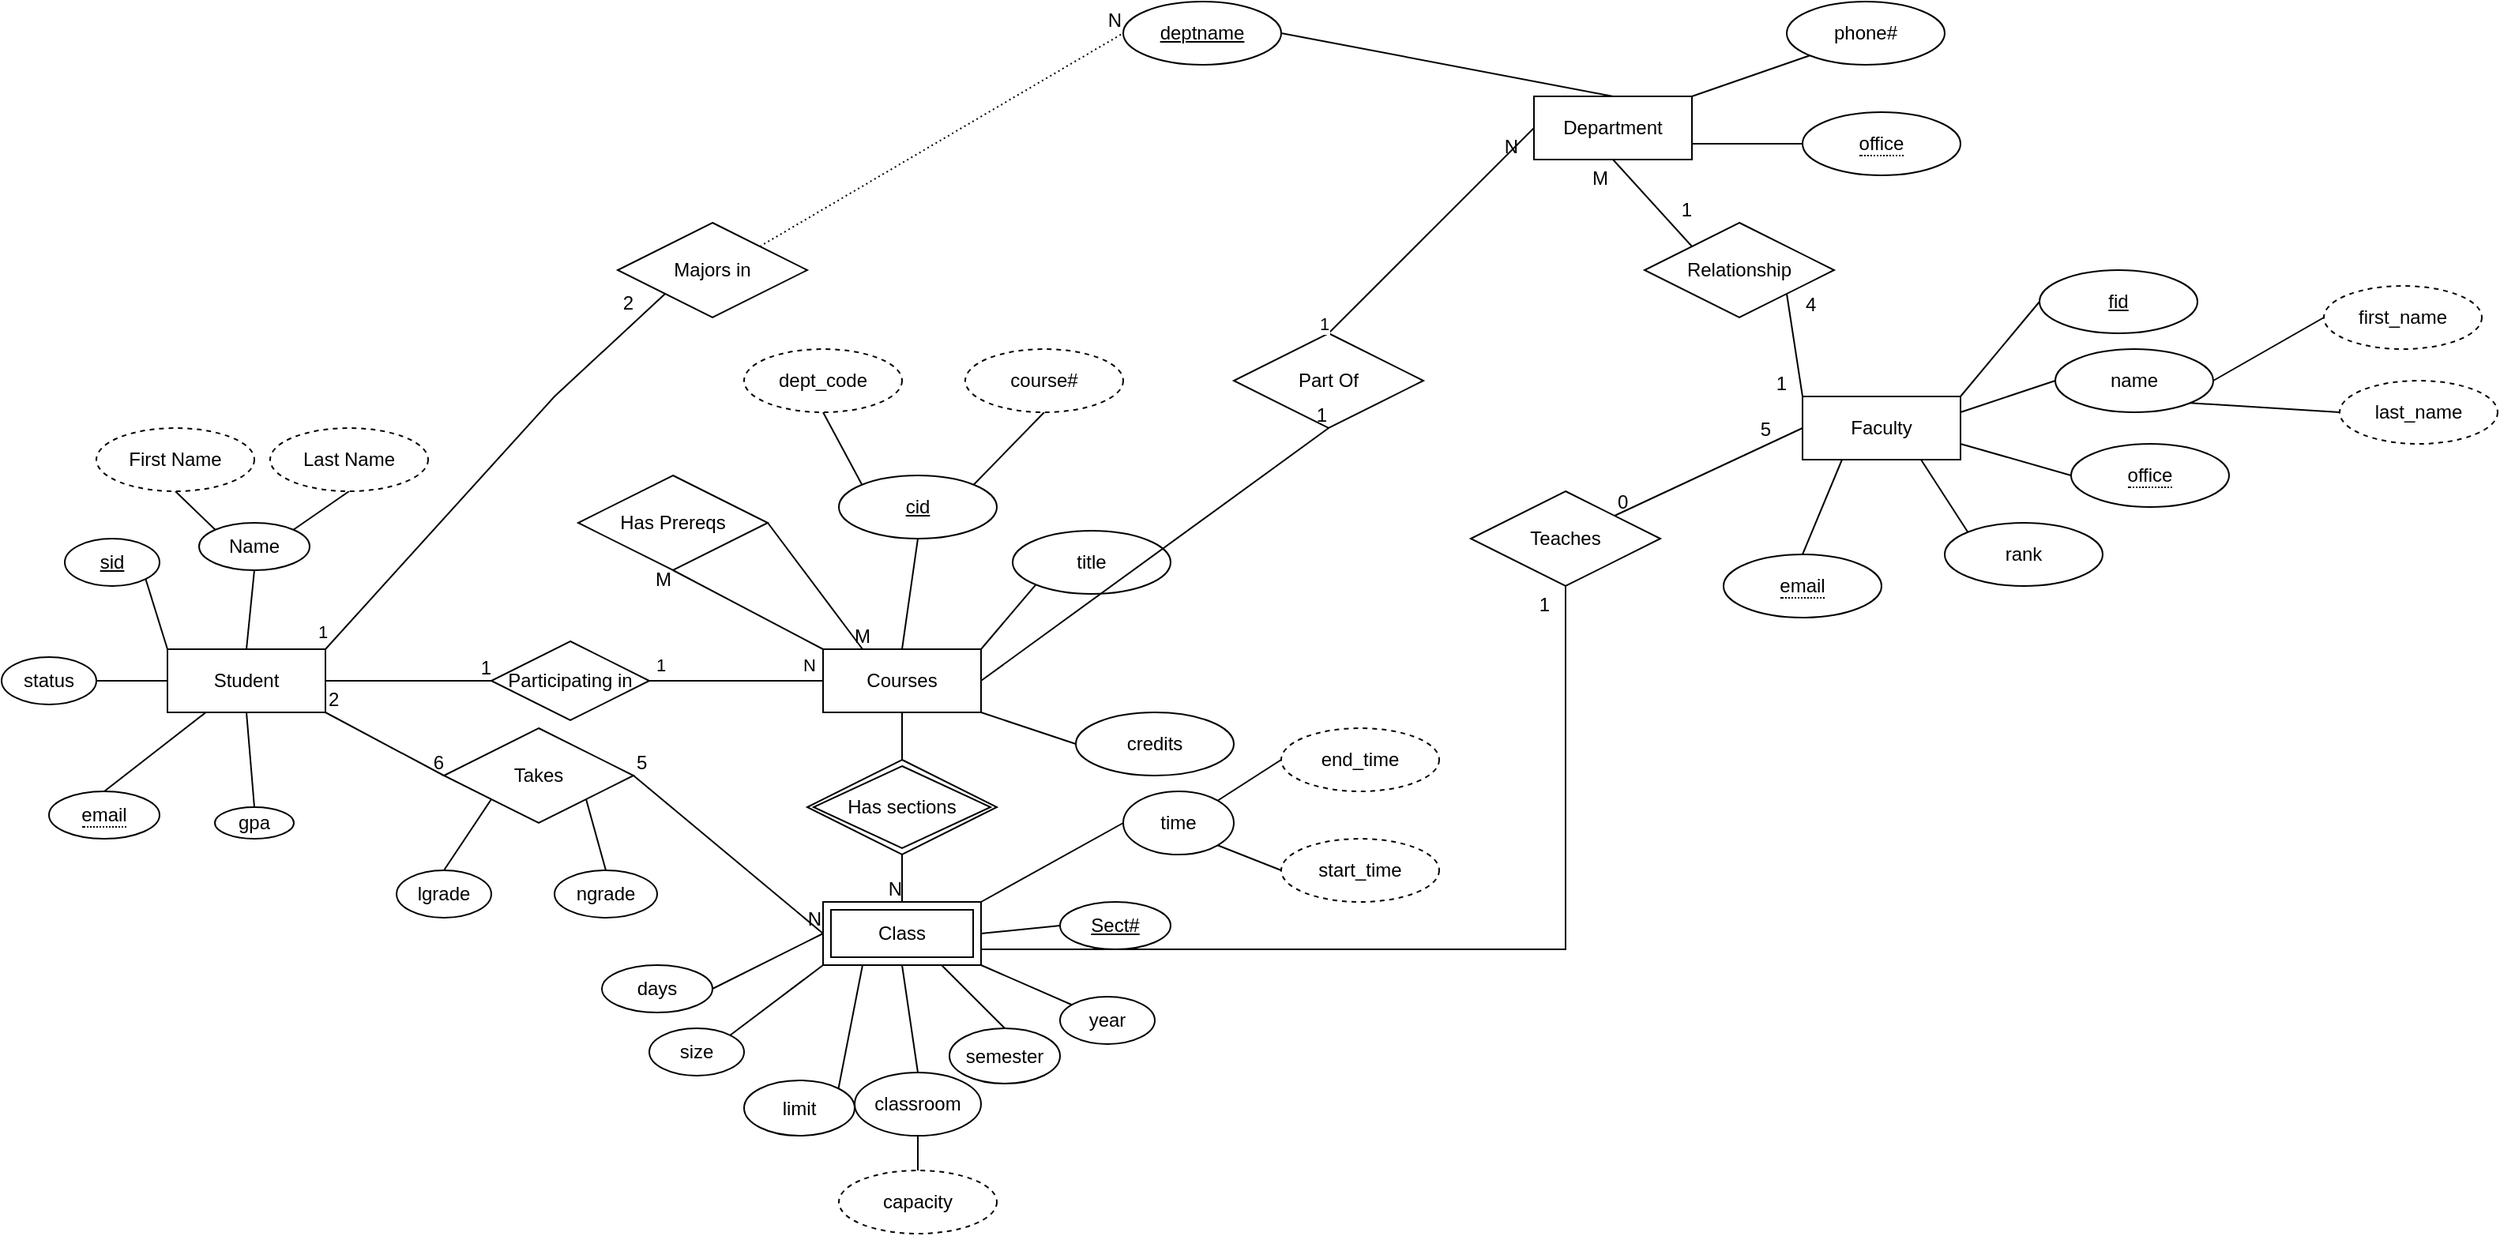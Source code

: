 <mxfile version="15.2.9" type="github">
  <diagram id="R2lEEEUBdFMjLlhIrx00" name="Page-1">
    <mxGraphModel dx="1826" dy="781" grid="1" gridSize="10" guides="1" tooltips="1" connect="1" arrows="1" fold="1" page="1" pageScale="1" pageWidth="850" pageHeight="1100" math="0" shadow="0" extFonts="Permanent Marker^https://fonts.googleapis.com/css?family=Permanent+Marker">
      <root>
        <mxCell id="0" />
        <mxCell id="1" parent="0" />
        <mxCell id="cfMbOBz0PLp4tTxiQXyj-19" value="Student" style="whiteSpace=wrap;html=1;align=center;fontColor=default;" vertex="1" parent="1">
          <mxGeometry x="375" y="480" width="100" height="40" as="geometry" />
        </mxCell>
        <mxCell id="cfMbOBz0PLp4tTxiQXyj-21" style="rounded=0;orthogonalLoop=1;jettySize=auto;html=1;exitX=1;exitY=1;exitDx=0;exitDy=0;entryX=0;entryY=0;entryDx=0;entryDy=0;fontColor=default;endArrow=none;endFill=0;" edge="1" parent="1" source="cfMbOBz0PLp4tTxiQXyj-20" target="cfMbOBz0PLp4tTxiQXyj-19">
          <mxGeometry relative="1" as="geometry" />
        </mxCell>
        <mxCell id="cfMbOBz0PLp4tTxiQXyj-20" value="&lt;u&gt;sid&lt;/u&gt;" style="ellipse;whiteSpace=wrap;html=1;align=center;fontColor=default;" vertex="1" parent="1">
          <mxGeometry x="310" y="410" width="60" height="30" as="geometry" />
        </mxCell>
        <mxCell id="cfMbOBz0PLp4tTxiQXyj-25" style="edgeStyle=none;rounded=0;orthogonalLoop=1;jettySize=auto;html=1;exitX=0.5;exitY=1;exitDx=0;exitDy=0;entryX=0.5;entryY=0;entryDx=0;entryDy=0;fontColor=default;endArrow=none;endFill=0;" edge="1" parent="1" source="cfMbOBz0PLp4tTxiQXyj-22" target="cfMbOBz0PLp4tTxiQXyj-19">
          <mxGeometry relative="1" as="geometry" />
        </mxCell>
        <mxCell id="cfMbOBz0PLp4tTxiQXyj-22" value="Name" style="ellipse;whiteSpace=wrap;html=1;align=center;dashed=0;fontColor=default;" vertex="1" parent="1">
          <mxGeometry x="395" y="400" width="70" height="30" as="geometry" />
        </mxCell>
        <mxCell id="cfMbOBz0PLp4tTxiQXyj-29" style="edgeStyle=none;rounded=0;orthogonalLoop=1;jettySize=auto;html=1;exitX=0.5;exitY=1;exitDx=0;exitDy=0;entryX=0;entryY=0;entryDx=0;entryDy=0;fontColor=default;endArrow=none;endFill=0;" edge="1" parent="1" source="cfMbOBz0PLp4tTxiQXyj-27" target="cfMbOBz0PLp4tTxiQXyj-22">
          <mxGeometry relative="1" as="geometry" />
        </mxCell>
        <mxCell id="cfMbOBz0PLp4tTxiQXyj-27" value="First Name" style="ellipse;whiteSpace=wrap;html=1;align=center;fontColor=default;dashed=1;" vertex="1" parent="1">
          <mxGeometry x="330" y="340" width="100" height="40" as="geometry" />
        </mxCell>
        <mxCell id="cfMbOBz0PLp4tTxiQXyj-30" style="edgeStyle=none;rounded=0;orthogonalLoop=1;jettySize=auto;html=1;exitX=0.5;exitY=1;exitDx=0;exitDy=0;entryX=1;entryY=0;entryDx=0;entryDy=0;fontColor=default;endArrow=none;endFill=0;" edge="1" parent="1" source="cfMbOBz0PLp4tTxiQXyj-28" target="cfMbOBz0PLp4tTxiQXyj-22">
          <mxGeometry relative="1" as="geometry" />
        </mxCell>
        <mxCell id="cfMbOBz0PLp4tTxiQXyj-28" value="Last Name" style="ellipse;whiteSpace=wrap;html=1;align=center;fontColor=default;dashed=1;" vertex="1" parent="1">
          <mxGeometry x="440" y="340" width="100" height="40" as="geometry" />
        </mxCell>
        <mxCell id="cfMbOBz0PLp4tTxiQXyj-32" style="edgeStyle=none;rounded=0;orthogonalLoop=1;jettySize=auto;html=1;exitX=1;exitY=0.5;exitDx=0;exitDy=0;entryX=0;entryY=0.5;entryDx=0;entryDy=0;fontColor=default;endArrow=none;endFill=0;" edge="1" parent="1" source="cfMbOBz0PLp4tTxiQXyj-31" target="cfMbOBz0PLp4tTxiQXyj-19">
          <mxGeometry relative="1" as="geometry">
            <mxPoint x="340" y="500" as="sourcePoint" />
          </mxGeometry>
        </mxCell>
        <mxCell id="cfMbOBz0PLp4tTxiQXyj-31" value="status" style="ellipse;whiteSpace=wrap;html=1;align=center;fontColor=default;" vertex="1" parent="1">
          <mxGeometry x="270" y="485" width="60" height="30" as="geometry" />
        </mxCell>
        <mxCell id="cfMbOBz0PLp4tTxiQXyj-34" style="edgeStyle=none;rounded=0;orthogonalLoop=1;jettySize=auto;html=1;exitX=0.5;exitY=0;exitDx=0;exitDy=0;fontColor=default;endArrow=none;endFill=0;" edge="1" parent="1" source="cfMbOBz0PLp4tTxiQXyj-42" target="cfMbOBz0PLp4tTxiQXyj-19">
          <mxGeometry relative="1" as="geometry">
            <mxPoint x="360" y="560" as="sourcePoint" />
          </mxGeometry>
        </mxCell>
        <mxCell id="cfMbOBz0PLp4tTxiQXyj-47" style="edgeStyle=none;rounded=0;orthogonalLoop=1;jettySize=auto;html=1;exitX=0.5;exitY=0;exitDx=0;exitDy=0;entryX=0.5;entryY=1;entryDx=0;entryDy=0;fontColor=default;endArrow=none;endFill=0;" edge="1" parent="1" source="cfMbOBz0PLp4tTxiQXyj-35" target="cfMbOBz0PLp4tTxiQXyj-46">
          <mxGeometry relative="1" as="geometry" />
        </mxCell>
        <mxCell id="cfMbOBz0PLp4tTxiQXyj-51" style="edgeStyle=none;rounded=0;orthogonalLoop=1;jettySize=auto;html=1;exitX=1;exitY=0;exitDx=0;exitDy=0;entryX=0;entryY=1;entryDx=0;entryDy=0;fontColor=default;endArrow=none;endFill=0;" edge="1" parent="1" source="cfMbOBz0PLp4tTxiQXyj-35" target="cfMbOBz0PLp4tTxiQXyj-49">
          <mxGeometry relative="1" as="geometry" />
        </mxCell>
        <mxCell id="cfMbOBz0PLp4tTxiQXyj-52" style="edgeStyle=none;rounded=0;orthogonalLoop=1;jettySize=auto;html=1;exitX=1;exitY=1;exitDx=0;exitDy=0;entryX=0;entryY=0.5;entryDx=0;entryDy=0;fontColor=default;endArrow=none;endFill=0;" edge="1" parent="1" source="cfMbOBz0PLp4tTxiQXyj-35" target="cfMbOBz0PLp4tTxiQXyj-50">
          <mxGeometry relative="1" as="geometry" />
        </mxCell>
        <mxCell id="cfMbOBz0PLp4tTxiQXyj-35" value="Courses" style="whiteSpace=wrap;html=1;align=center;fontColor=default;" vertex="1" parent="1">
          <mxGeometry x="790" y="480" width="100" height="40" as="geometry" />
        </mxCell>
        <mxCell id="cfMbOBz0PLp4tTxiQXyj-36" value="Takes" style="shape=rhombus;perimeter=rhombusPerimeter;whiteSpace=wrap;html=1;align=center;fontColor=default;" vertex="1" parent="1">
          <mxGeometry x="550" y="530" width="120" height="60" as="geometry" />
        </mxCell>
        <mxCell id="cfMbOBz0PLp4tTxiQXyj-39" value="" style="endArrow=none;html=1;rounded=0;fontColor=default;exitX=1;exitY=1;exitDx=0;exitDy=0;entryX=0;entryY=0.5;entryDx=0;entryDy=0;" edge="1" parent="1" source="cfMbOBz0PLp4tTxiQXyj-19" target="cfMbOBz0PLp4tTxiQXyj-36">
          <mxGeometry relative="1" as="geometry">
            <mxPoint x="490" y="499.5" as="sourcePoint" />
            <mxPoint x="540" y="500" as="targetPoint" />
          </mxGeometry>
        </mxCell>
        <mxCell id="cfMbOBz0PLp4tTxiQXyj-40" value="2" style="resizable=0;html=1;align=left;verticalAlign=bottom;" connectable="0" vertex="1" parent="cfMbOBz0PLp4tTxiQXyj-39">
          <mxGeometry x="-1" relative="1" as="geometry" />
        </mxCell>
        <mxCell id="cfMbOBz0PLp4tTxiQXyj-41" value="6" style="resizable=0;html=1;align=right;verticalAlign=bottom;" connectable="0" vertex="1" parent="cfMbOBz0PLp4tTxiQXyj-39">
          <mxGeometry x="1" relative="1" as="geometry" />
        </mxCell>
        <mxCell id="cfMbOBz0PLp4tTxiQXyj-42" value="&lt;span style=&quot;border-bottom: 1px dotted&quot;&gt;email&lt;br&gt;&lt;/span&gt;" style="ellipse;whiteSpace=wrap;html=1;align=center;fontColor=default;" vertex="1" parent="1">
          <mxGeometry x="300" y="570" width="70" height="30" as="geometry" />
        </mxCell>
        <mxCell id="cfMbOBz0PLp4tTxiQXyj-43" value="" style="endArrow=none;html=1;rounded=0;fontColor=default;exitX=1;exitY=0.5;exitDx=0;exitDy=0;entryX=0;entryY=0.5;entryDx=0;entryDy=0;" edge="1" parent="1" source="cfMbOBz0PLp4tTxiQXyj-36" target="cfMbOBz0PLp4tTxiQXyj-68">
          <mxGeometry relative="1" as="geometry">
            <mxPoint x="690" y="470" as="sourcePoint" />
            <mxPoint x="850" y="470" as="targetPoint" />
          </mxGeometry>
        </mxCell>
        <mxCell id="cfMbOBz0PLp4tTxiQXyj-44" value="5" style="resizable=0;html=1;align=left;verticalAlign=bottom;" connectable="0" vertex="1" parent="cfMbOBz0PLp4tTxiQXyj-43">
          <mxGeometry x="-1" relative="1" as="geometry" />
        </mxCell>
        <mxCell id="cfMbOBz0PLp4tTxiQXyj-45" value="N" style="resizable=0;html=1;align=right;verticalAlign=bottom;" connectable="0" vertex="1" parent="cfMbOBz0PLp4tTxiQXyj-43">
          <mxGeometry x="1" relative="1" as="geometry" />
        </mxCell>
        <mxCell id="cfMbOBz0PLp4tTxiQXyj-46" value="cid" style="ellipse;whiteSpace=wrap;html=1;align=center;fontStyle=4;fontColor=default;" vertex="1" parent="1">
          <mxGeometry x="800" y="370" width="100" height="40" as="geometry" />
        </mxCell>
        <mxCell id="cfMbOBz0PLp4tTxiQXyj-49" value="title" style="ellipse;whiteSpace=wrap;html=1;align=center;fontColor=default;" vertex="1" parent="1">
          <mxGeometry x="910" y="405" width="100" height="40" as="geometry" />
        </mxCell>
        <mxCell id="cfMbOBz0PLp4tTxiQXyj-50" value="credits" style="ellipse;whiteSpace=wrap;html=1;align=center;fontColor=default;" vertex="1" parent="1">
          <mxGeometry x="950" y="520" width="100" height="40" as="geometry" />
        </mxCell>
        <mxCell id="cfMbOBz0PLp4tTxiQXyj-55" style="edgeStyle=none;rounded=0;orthogonalLoop=1;jettySize=auto;html=1;exitX=0.5;exitY=1;exitDx=0;exitDy=0;entryX=0;entryY=0;entryDx=0;entryDy=0;fontColor=default;endArrow=none;endFill=0;" edge="1" parent="1" source="cfMbOBz0PLp4tTxiQXyj-53" target="cfMbOBz0PLp4tTxiQXyj-46">
          <mxGeometry relative="1" as="geometry" />
        </mxCell>
        <mxCell id="cfMbOBz0PLp4tTxiQXyj-53" value="dept_code" style="ellipse;whiteSpace=wrap;html=1;align=center;dashed=1;fontColor=default;" vertex="1" parent="1">
          <mxGeometry x="740" y="290" width="100" height="40" as="geometry" />
        </mxCell>
        <mxCell id="cfMbOBz0PLp4tTxiQXyj-57" style="edgeStyle=none;rounded=0;orthogonalLoop=1;jettySize=auto;html=1;exitX=0.5;exitY=1;exitDx=0;exitDy=0;entryX=1;entryY=0;entryDx=0;entryDy=0;fontColor=default;endArrow=none;endFill=0;" edge="1" parent="1" source="cfMbOBz0PLp4tTxiQXyj-56" target="cfMbOBz0PLp4tTxiQXyj-46">
          <mxGeometry relative="1" as="geometry" />
        </mxCell>
        <mxCell id="cfMbOBz0PLp4tTxiQXyj-56" value="course#" style="ellipse;whiteSpace=wrap;html=1;align=center;dashed=1;fontColor=default;" vertex="1" parent="1">
          <mxGeometry x="880" y="290" width="100" height="40" as="geometry" />
        </mxCell>
        <mxCell id="cfMbOBz0PLp4tTxiQXyj-60" value="Has Prereqs" style="shape=rhombus;perimeter=rhombusPerimeter;whiteSpace=wrap;html=1;align=center;fontColor=default;" vertex="1" parent="1">
          <mxGeometry x="635" y="370" width="120" height="60" as="geometry" />
        </mxCell>
        <mxCell id="cfMbOBz0PLp4tTxiQXyj-64" value="" style="endArrow=none;html=1;rounded=0;fontColor=default;entryX=0.5;entryY=1;entryDx=0;entryDy=0;exitX=0;exitY=0;exitDx=0;exitDy=0;" edge="1" parent="1" source="cfMbOBz0PLp4tTxiQXyj-35" target="cfMbOBz0PLp4tTxiQXyj-60">
          <mxGeometry relative="1" as="geometry">
            <mxPoint x="550" y="490" as="sourcePoint" />
            <mxPoint x="710" y="490" as="targetPoint" />
          </mxGeometry>
        </mxCell>
        <mxCell id="cfMbOBz0PLp4tTxiQXyj-65" value="M" style="resizable=0;html=1;align=right;verticalAlign=bottom;" connectable="0" vertex="1" parent="cfMbOBz0PLp4tTxiQXyj-64">
          <mxGeometry x="1" relative="1" as="geometry">
            <mxPoint y="15" as="offset" />
          </mxGeometry>
        </mxCell>
        <mxCell id="cfMbOBz0PLp4tTxiQXyj-66" value="" style="endArrow=none;html=1;rounded=0;fontColor=default;exitX=1;exitY=0.5;exitDx=0;exitDy=0;entryX=0.25;entryY=0;entryDx=0;entryDy=0;" edge="1" parent="1" source="cfMbOBz0PLp4tTxiQXyj-60" target="cfMbOBz0PLp4tTxiQXyj-35">
          <mxGeometry relative="1" as="geometry">
            <mxPoint x="550" y="490" as="sourcePoint" />
            <mxPoint x="710" y="490" as="targetPoint" />
          </mxGeometry>
        </mxCell>
        <mxCell id="cfMbOBz0PLp4tTxiQXyj-67" value="M" style="resizable=0;html=1;align=right;verticalAlign=bottom;" connectable="0" vertex="1" parent="cfMbOBz0PLp4tTxiQXyj-66">
          <mxGeometry x="1" relative="1" as="geometry">
            <mxPoint x="5" as="offset" />
          </mxGeometry>
        </mxCell>
        <mxCell id="cfMbOBz0PLp4tTxiQXyj-77" style="edgeStyle=none;rounded=0;orthogonalLoop=1;jettySize=auto;html=1;exitX=1;exitY=0.5;exitDx=0;exitDy=0;entryX=0;entryY=0.5;entryDx=0;entryDy=0;fontColor=default;endArrow=none;endFill=0;" edge="1" parent="1" source="cfMbOBz0PLp4tTxiQXyj-68" target="cfMbOBz0PLp4tTxiQXyj-76">
          <mxGeometry relative="1" as="geometry" />
        </mxCell>
        <mxCell id="cfMbOBz0PLp4tTxiQXyj-79" style="edgeStyle=none;rounded=0;orthogonalLoop=1;jettySize=auto;html=1;exitX=1;exitY=1;exitDx=0;exitDy=0;fontColor=default;endArrow=none;endFill=0;" edge="1" parent="1" source="cfMbOBz0PLp4tTxiQXyj-68" target="cfMbOBz0PLp4tTxiQXyj-78">
          <mxGeometry relative="1" as="geometry" />
        </mxCell>
        <mxCell id="cfMbOBz0PLp4tTxiQXyj-68" value="Class&lt;br&gt;" style="shape=ext;margin=3;double=1;whiteSpace=wrap;html=1;align=center;fontColor=default;" vertex="1" parent="1">
          <mxGeometry x="790" y="640" width="100" height="40" as="geometry" />
        </mxCell>
        <mxCell id="cfMbOBz0PLp4tTxiQXyj-72" value="" style="edgeStyle=none;rounded=0;orthogonalLoop=1;jettySize=auto;html=1;fontColor=default;endArrow=none;endFill=0;" edge="1" parent="1" source="cfMbOBz0PLp4tTxiQXyj-71" target="cfMbOBz0PLp4tTxiQXyj-35">
          <mxGeometry relative="1" as="geometry" />
        </mxCell>
        <mxCell id="cfMbOBz0PLp4tTxiQXyj-71" value="Has sections" style="shape=rhombus;double=1;perimeter=rhombusPerimeter;whiteSpace=wrap;html=1;align=center;fontColor=default;" vertex="1" parent="1">
          <mxGeometry x="780" y="550" width="120" height="60" as="geometry" />
        </mxCell>
        <mxCell id="cfMbOBz0PLp4tTxiQXyj-74" value="" style="endArrow=none;html=1;rounded=0;fontColor=default;exitX=0.5;exitY=1;exitDx=0;exitDy=0;entryX=0.5;entryY=0;entryDx=0;entryDy=0;" edge="1" parent="1" source="cfMbOBz0PLp4tTxiQXyj-71" target="cfMbOBz0PLp4tTxiQXyj-68">
          <mxGeometry relative="1" as="geometry">
            <mxPoint x="840" y="620" as="sourcePoint" />
            <mxPoint x="1000" y="620" as="targetPoint" />
          </mxGeometry>
        </mxCell>
        <mxCell id="cfMbOBz0PLp4tTxiQXyj-75" value="N" style="resizable=0;html=1;align=right;verticalAlign=bottom;" connectable="0" vertex="1" parent="cfMbOBz0PLp4tTxiQXyj-74">
          <mxGeometry x="1" relative="1" as="geometry" />
        </mxCell>
        <mxCell id="cfMbOBz0PLp4tTxiQXyj-76" value="Sect#" style="ellipse;whiteSpace=wrap;html=1;align=center;fontStyle=4;fontColor=default;" vertex="1" parent="1">
          <mxGeometry x="940" y="640" width="70" height="30" as="geometry" />
        </mxCell>
        <mxCell id="cfMbOBz0PLp4tTxiQXyj-78" value="year" style="ellipse;whiteSpace=wrap;html=1;align=center;fontColor=default;" vertex="1" parent="1">
          <mxGeometry x="940" y="700" width="60" height="30" as="geometry" />
        </mxCell>
        <mxCell id="cfMbOBz0PLp4tTxiQXyj-81" style="edgeStyle=none;rounded=0;orthogonalLoop=1;jettySize=auto;html=1;exitX=0.5;exitY=0;exitDx=0;exitDy=0;entryX=0.75;entryY=1;entryDx=0;entryDy=0;fontColor=default;endArrow=none;endFill=0;" edge="1" parent="1" source="cfMbOBz0PLp4tTxiQXyj-80" target="cfMbOBz0PLp4tTxiQXyj-68">
          <mxGeometry relative="1" as="geometry" />
        </mxCell>
        <mxCell id="cfMbOBz0PLp4tTxiQXyj-80" value="semester" style="ellipse;whiteSpace=wrap;html=1;align=center;fontColor=default;" vertex="1" parent="1">
          <mxGeometry x="870" y="720" width="70" height="35" as="geometry" />
        </mxCell>
        <mxCell id="cfMbOBz0PLp4tTxiQXyj-83" style="edgeStyle=none;rounded=0;orthogonalLoop=1;jettySize=auto;html=1;exitX=1;exitY=0;exitDx=0;exitDy=0;entryX=0.25;entryY=1;entryDx=0;entryDy=0;fontColor=default;endArrow=none;endFill=0;" edge="1" parent="1" source="cfMbOBz0PLp4tTxiQXyj-82" target="cfMbOBz0PLp4tTxiQXyj-68">
          <mxGeometry relative="1" as="geometry" />
        </mxCell>
        <mxCell id="cfMbOBz0PLp4tTxiQXyj-82" value="limit" style="ellipse;whiteSpace=wrap;html=1;align=center;fontColor=default;" vertex="1" parent="1">
          <mxGeometry x="740" y="753" width="70" height="35" as="geometry" />
        </mxCell>
        <mxCell id="cfMbOBz0PLp4tTxiQXyj-85" style="edgeStyle=none;rounded=0;orthogonalLoop=1;jettySize=auto;html=1;exitX=0.5;exitY=0;exitDx=0;exitDy=0;entryX=0.5;entryY=1;entryDx=0;entryDy=0;fontColor=default;endArrow=none;endFill=0;" edge="1" parent="1" source="cfMbOBz0PLp4tTxiQXyj-84" target="cfMbOBz0PLp4tTxiQXyj-68">
          <mxGeometry relative="1" as="geometry" />
        </mxCell>
        <mxCell id="cfMbOBz0PLp4tTxiQXyj-84" value="classroom" style="ellipse;whiteSpace=wrap;html=1;align=center;fontColor=default;" vertex="1" parent="1">
          <mxGeometry x="810" y="748" width="80" height="40" as="geometry" />
        </mxCell>
        <mxCell id="cfMbOBz0PLp4tTxiQXyj-87" style="edgeStyle=none;rounded=0;orthogonalLoop=1;jettySize=auto;html=1;exitX=1;exitY=0;exitDx=0;exitDy=0;entryX=0;entryY=1;entryDx=0;entryDy=0;fontColor=default;endArrow=none;endFill=0;" edge="1" parent="1" source="cfMbOBz0PLp4tTxiQXyj-86" target="cfMbOBz0PLp4tTxiQXyj-68">
          <mxGeometry relative="1" as="geometry" />
        </mxCell>
        <mxCell id="cfMbOBz0PLp4tTxiQXyj-86" value="size" style="ellipse;whiteSpace=wrap;html=1;align=center;fontColor=default;" vertex="1" parent="1">
          <mxGeometry x="680" y="720" width="60" height="30" as="geometry" />
        </mxCell>
        <mxCell id="cfMbOBz0PLp4tTxiQXyj-90" style="edgeStyle=none;rounded=0;orthogonalLoop=1;jettySize=auto;html=1;exitX=0.5;exitY=0;exitDx=0;exitDy=0;entryX=0.5;entryY=1;entryDx=0;entryDy=0;fontColor=default;endArrow=none;endFill=0;" edge="1" parent="1" source="cfMbOBz0PLp4tTxiQXyj-89" target="cfMbOBz0PLp4tTxiQXyj-84">
          <mxGeometry relative="1" as="geometry" />
        </mxCell>
        <mxCell id="cfMbOBz0PLp4tTxiQXyj-89" value="capacity" style="ellipse;whiteSpace=wrap;html=1;align=center;dashed=1;fontColor=default;" vertex="1" parent="1">
          <mxGeometry x="800" y="810" width="100" height="40" as="geometry" />
        </mxCell>
        <mxCell id="cfMbOBz0PLp4tTxiQXyj-94" style="edgeStyle=none;rounded=0;orthogonalLoop=1;jettySize=auto;html=1;exitX=0;exitY=0.5;exitDx=0;exitDy=0;entryX=1;entryY=0;entryDx=0;entryDy=0;fontColor=default;endArrow=none;endFill=0;" edge="1" parent="1" source="cfMbOBz0PLp4tTxiQXyj-93" target="cfMbOBz0PLp4tTxiQXyj-68">
          <mxGeometry relative="1" as="geometry" />
        </mxCell>
        <mxCell id="cfMbOBz0PLp4tTxiQXyj-93" value="time" style="ellipse;whiteSpace=wrap;html=1;align=center;fontColor=default;" vertex="1" parent="1">
          <mxGeometry x="980" y="570" width="70" height="40" as="geometry" />
        </mxCell>
        <mxCell id="cfMbOBz0PLp4tTxiQXyj-96" style="edgeStyle=none;rounded=0;orthogonalLoop=1;jettySize=auto;html=1;exitX=0;exitY=0.5;exitDx=0;exitDy=0;entryX=1;entryY=1;entryDx=0;entryDy=0;fontColor=default;endArrow=none;endFill=0;" edge="1" parent="1" source="cfMbOBz0PLp4tTxiQXyj-95" target="cfMbOBz0PLp4tTxiQXyj-93">
          <mxGeometry relative="1" as="geometry" />
        </mxCell>
        <mxCell id="cfMbOBz0PLp4tTxiQXyj-95" value="start_time" style="ellipse;whiteSpace=wrap;html=1;align=center;dashed=1;fontColor=default;" vertex="1" parent="1">
          <mxGeometry x="1080" y="600" width="100" height="40" as="geometry" />
        </mxCell>
        <mxCell id="cfMbOBz0PLp4tTxiQXyj-98" style="edgeStyle=none;rounded=0;orthogonalLoop=1;jettySize=auto;html=1;exitX=0;exitY=0.5;exitDx=0;exitDy=0;entryX=1;entryY=0;entryDx=0;entryDy=0;fontColor=default;endArrow=none;endFill=0;" edge="1" parent="1" source="cfMbOBz0PLp4tTxiQXyj-97" target="cfMbOBz0PLp4tTxiQXyj-93">
          <mxGeometry relative="1" as="geometry" />
        </mxCell>
        <mxCell id="cfMbOBz0PLp4tTxiQXyj-97" value="end_time" style="ellipse;whiteSpace=wrap;html=1;align=center;dashed=1;fontColor=default;" vertex="1" parent="1">
          <mxGeometry x="1080" y="530" width="100" height="40" as="geometry" />
        </mxCell>
        <mxCell id="cfMbOBz0PLp4tTxiQXyj-100" style="edgeStyle=none;rounded=0;orthogonalLoop=1;jettySize=auto;html=1;exitX=1;exitY=0.5;exitDx=0;exitDy=0;entryX=0;entryY=0.5;entryDx=0;entryDy=0;fontColor=default;endArrow=none;endFill=0;" edge="1" parent="1" source="cfMbOBz0PLp4tTxiQXyj-99" target="cfMbOBz0PLp4tTxiQXyj-68">
          <mxGeometry relative="1" as="geometry" />
        </mxCell>
        <mxCell id="cfMbOBz0PLp4tTxiQXyj-99" value="days" style="ellipse;whiteSpace=wrap;html=1;align=center;fontColor=default;" vertex="1" parent="1">
          <mxGeometry x="650" y="680" width="70" height="30" as="geometry" />
        </mxCell>
        <mxCell id="cfMbOBz0PLp4tTxiQXyj-102" style="edgeStyle=none;rounded=0;orthogonalLoop=1;jettySize=auto;html=1;exitX=0.5;exitY=0;exitDx=0;exitDy=0;entryX=0;entryY=1;entryDx=0;entryDy=0;fontColor=default;endArrow=none;endFill=0;" edge="1" parent="1" source="cfMbOBz0PLp4tTxiQXyj-101" target="cfMbOBz0PLp4tTxiQXyj-36">
          <mxGeometry relative="1" as="geometry" />
        </mxCell>
        <mxCell id="cfMbOBz0PLp4tTxiQXyj-101" value="lgrade" style="ellipse;whiteSpace=wrap;html=1;align=center;fontColor=default;" vertex="1" parent="1">
          <mxGeometry x="520" y="620" width="60" height="30" as="geometry" />
        </mxCell>
        <mxCell id="cfMbOBz0PLp4tTxiQXyj-104" style="edgeStyle=none;rounded=0;orthogonalLoop=1;jettySize=auto;html=1;exitX=0.5;exitY=0;exitDx=0;exitDy=0;entryX=1;entryY=1;entryDx=0;entryDy=0;fontColor=default;endArrow=none;endFill=0;" edge="1" parent="1" source="cfMbOBz0PLp4tTxiQXyj-103" target="cfMbOBz0PLp4tTxiQXyj-36">
          <mxGeometry relative="1" as="geometry" />
        </mxCell>
        <mxCell id="cfMbOBz0PLp4tTxiQXyj-103" value="ngrade" style="ellipse;whiteSpace=wrap;html=1;align=center;fontColor=default;" vertex="1" parent="1">
          <mxGeometry x="620" y="620" width="65" height="30" as="geometry" />
        </mxCell>
        <mxCell id="cfMbOBz0PLp4tTxiQXyj-110" style="edgeStyle=none;rounded=0;orthogonalLoop=1;jettySize=auto;html=1;exitX=1;exitY=0;exitDx=0;exitDy=0;entryX=0;entryY=1;entryDx=0;entryDy=0;fontColor=default;endArrow=none;endFill=0;" edge="1" parent="1" source="cfMbOBz0PLp4tTxiQXyj-105" target="cfMbOBz0PLp4tTxiQXyj-108">
          <mxGeometry relative="1" as="geometry" />
        </mxCell>
        <mxCell id="cfMbOBz0PLp4tTxiQXyj-105" value="Department" style="whiteSpace=wrap;html=1;align=center;fontColor=default;" vertex="1" parent="1">
          <mxGeometry x="1240" y="130" width="100" height="40" as="geometry" />
        </mxCell>
        <mxCell id="cfMbOBz0PLp4tTxiQXyj-107" style="edgeStyle=none;rounded=0;orthogonalLoop=1;jettySize=auto;html=1;exitX=1;exitY=0.5;exitDx=0;exitDy=0;entryX=0.5;entryY=0;entryDx=0;entryDy=0;fontColor=default;endArrow=none;endFill=0;" edge="1" parent="1" source="cfMbOBz0PLp4tTxiQXyj-106" target="cfMbOBz0PLp4tTxiQXyj-105">
          <mxGeometry relative="1" as="geometry" />
        </mxCell>
        <mxCell id="cfMbOBz0PLp4tTxiQXyj-106" value="&lt;u&gt;deptname&lt;/u&gt;" style="ellipse;whiteSpace=wrap;html=1;align=center;fontColor=default;" vertex="1" parent="1">
          <mxGeometry x="980" y="70" width="100" height="40" as="geometry" />
        </mxCell>
        <mxCell id="cfMbOBz0PLp4tTxiQXyj-108" value="phone#" style="ellipse;whiteSpace=wrap;html=1;align=center;fontColor=default;" vertex="1" parent="1">
          <mxGeometry x="1400" y="70" width="100" height="40" as="geometry" />
        </mxCell>
        <mxCell id="cfMbOBz0PLp4tTxiQXyj-111" style="edgeStyle=none;rounded=0;orthogonalLoop=1;jettySize=auto;html=1;exitX=0;exitY=0.5;exitDx=0;exitDy=0;entryX=1;entryY=0.75;entryDx=0;entryDy=0;fontColor=default;endArrow=none;endFill=0;" edge="1" parent="1" target="cfMbOBz0PLp4tTxiQXyj-105">
          <mxGeometry relative="1" as="geometry">
            <mxPoint x="1410" y="160" as="sourcePoint" />
          </mxGeometry>
        </mxCell>
        <mxCell id="cfMbOBz0PLp4tTxiQXyj-112" value="Part Of" style="shape=rhombus;perimeter=rhombusPerimeter;whiteSpace=wrap;html=1;align=center;fontColor=default;" vertex="1" parent="1">
          <mxGeometry x="1050" y="280" width="120" height="60" as="geometry" />
        </mxCell>
        <mxCell id="cfMbOBz0PLp4tTxiQXyj-115" value="" style="endArrow=none;html=1;rounded=0;fontColor=default;entryX=0.5;entryY=1;entryDx=0;entryDy=0;" edge="1" parent="1" target="cfMbOBz0PLp4tTxiQXyj-112">
          <mxGeometry relative="1" as="geometry">
            <mxPoint x="890" y="500" as="sourcePoint" />
            <mxPoint x="1050" y="500" as="targetPoint" />
          </mxGeometry>
        </mxCell>
        <mxCell id="cfMbOBz0PLp4tTxiQXyj-116" value="1" style="resizable=0;html=1;align=right;verticalAlign=bottom;" connectable="0" vertex="1" parent="cfMbOBz0PLp4tTxiQXyj-115">
          <mxGeometry x="1" relative="1" as="geometry" />
        </mxCell>
        <mxCell id="cfMbOBz0PLp4tTxiQXyj-117" value="" style="endArrow=none;html=1;rounded=0;fontColor=default;entryX=0;entryY=0.5;entryDx=0;entryDy=0;exitX=0.5;exitY=0;exitDx=0;exitDy=0;" edge="1" parent="1" source="cfMbOBz0PLp4tTxiQXyj-112" target="cfMbOBz0PLp4tTxiQXyj-105">
          <mxGeometry relative="1" as="geometry">
            <mxPoint x="1130" y="150" as="sourcePoint" />
            <mxPoint x="1290" y="150" as="targetPoint" />
          </mxGeometry>
        </mxCell>
        <mxCell id="cfMbOBz0PLp4tTxiQXyj-118" value="N" style="resizable=0;html=1;align=right;verticalAlign=bottom;" connectable="0" vertex="1" parent="cfMbOBz0PLp4tTxiQXyj-117">
          <mxGeometry x="1" relative="1" as="geometry">
            <mxPoint x="-10" y="21" as="offset" />
          </mxGeometry>
        </mxCell>
        <mxCell id="cfMbOBz0PLp4tTxiQXyj-139" value="1" style="edgeLabel;html=1;align=center;verticalAlign=middle;resizable=0;points=[];fontColor=default;" vertex="1" connectable="0" parent="cfMbOBz0PLp4tTxiQXyj-117">
          <mxGeometry x="-0.862" y="1" relative="1" as="geometry">
            <mxPoint x="-11" y="3" as="offset" />
          </mxGeometry>
        </mxCell>
        <mxCell id="cfMbOBz0PLp4tTxiQXyj-119" value="gpa" style="ellipse;whiteSpace=wrap;html=1;align=center;fontColor=default;" vertex="1" parent="1">
          <mxGeometry x="405" y="580" width="50" height="20" as="geometry" />
        </mxCell>
        <mxCell id="cfMbOBz0PLp4tTxiQXyj-121" value="" style="endArrow=none;html=1;rounded=0;fontColor=default;entryX=0.5;entryY=1;entryDx=0;entryDy=0;exitX=0.5;exitY=0;exitDx=0;exitDy=0;" edge="1" parent="1" source="cfMbOBz0PLp4tTxiQXyj-119" target="cfMbOBz0PLp4tTxiQXyj-19">
          <mxGeometry relative="1" as="geometry">
            <mxPoint x="330" y="460" as="sourcePoint" />
            <mxPoint x="490" y="460" as="targetPoint" />
          </mxGeometry>
        </mxCell>
        <mxCell id="cfMbOBz0PLp4tTxiQXyj-122" value="Majors in" style="shape=rhombus;perimeter=rhombusPerimeter;whiteSpace=wrap;html=1;align=center;fontColor=default;" vertex="1" parent="1">
          <mxGeometry x="660" y="210" width="120" height="60" as="geometry" />
        </mxCell>
        <mxCell id="cfMbOBz0PLp4tTxiQXyj-123" value="" style="endArrow=none;html=1;rounded=0;fontColor=default;entryX=0;entryY=1;entryDx=0;entryDy=0;exitX=1;exitY=0;exitDx=0;exitDy=0;" edge="1" parent="1" source="cfMbOBz0PLp4tTxiQXyj-19" target="cfMbOBz0PLp4tTxiQXyj-122">
          <mxGeometry relative="1" as="geometry">
            <mxPoint x="530" y="350" as="sourcePoint" />
            <mxPoint x="690" y="350" as="targetPoint" />
            <Array as="points">
              <mxPoint x="620" y="320" />
            </Array>
          </mxGeometry>
        </mxCell>
        <mxCell id="cfMbOBz0PLp4tTxiQXyj-124" value="2" style="resizable=0;html=1;align=right;verticalAlign=bottom;" connectable="0" vertex="1" parent="cfMbOBz0PLp4tTxiQXyj-123">
          <mxGeometry x="1" relative="1" as="geometry">
            <mxPoint x="-20" y="15" as="offset" />
          </mxGeometry>
        </mxCell>
        <mxCell id="cfMbOBz0PLp4tTxiQXyj-141" value="1&lt;br&gt;" style="edgeLabel;html=1;align=center;verticalAlign=middle;resizable=0;points=[];fontColor=default;" vertex="1" connectable="0" parent="cfMbOBz0PLp4tTxiQXyj-123">
          <mxGeometry x="-0.701" y="-1" relative="1" as="geometry">
            <mxPoint x="-34" y="23" as="offset" />
          </mxGeometry>
        </mxCell>
        <mxCell id="cfMbOBz0PLp4tTxiQXyj-134" value="" style="edgeStyle=none;rounded=0;orthogonalLoop=1;jettySize=auto;html=1;fontColor=default;endArrow=none;endFill=0;" edge="1" parent="1" source="cfMbOBz0PLp4tTxiQXyj-127" target="cfMbOBz0PLp4tTxiQXyj-35">
          <mxGeometry relative="1" as="geometry" />
        </mxCell>
        <mxCell id="cfMbOBz0PLp4tTxiQXyj-135" value="N" style="edgeLabel;html=1;align=center;verticalAlign=middle;resizable=0;points=[];fontColor=default;" vertex="1" connectable="0" parent="cfMbOBz0PLp4tTxiQXyj-134">
          <mxGeometry x="0.682" y="-1" relative="1" as="geometry">
            <mxPoint x="8" y="-11" as="offset" />
          </mxGeometry>
        </mxCell>
        <mxCell id="cfMbOBz0PLp4tTxiQXyj-136" value="1" style="edgeLabel;html=1;align=center;verticalAlign=middle;resizable=0;points=[];fontColor=default;" vertex="1" connectable="0" parent="cfMbOBz0PLp4tTxiQXyj-134">
          <mxGeometry x="-0.873" y="1" relative="1" as="geometry">
            <mxPoint y="-9" as="offset" />
          </mxGeometry>
        </mxCell>
        <mxCell id="cfMbOBz0PLp4tTxiQXyj-127" value="Participating in" style="shape=rhombus;perimeter=rhombusPerimeter;whiteSpace=wrap;html=1;align=center;fontColor=default;" vertex="1" parent="1">
          <mxGeometry x="580" y="475" width="100" height="50" as="geometry" />
        </mxCell>
        <mxCell id="cfMbOBz0PLp4tTxiQXyj-129" value="" style="endArrow=none;html=1;rounded=0;fontColor=default;exitX=1;exitY=0.5;exitDx=0;exitDy=0;entryX=0;entryY=0.5;entryDx=0;entryDy=0;" edge="1" parent="1" source="cfMbOBz0PLp4tTxiQXyj-19" target="cfMbOBz0PLp4tTxiQXyj-127">
          <mxGeometry relative="1" as="geometry">
            <mxPoint x="500" y="494.66" as="sourcePoint" />
            <mxPoint x="660" y="494.66" as="targetPoint" />
          </mxGeometry>
        </mxCell>
        <mxCell id="cfMbOBz0PLp4tTxiQXyj-130" value="1" style="resizable=0;html=1;align=right;verticalAlign=bottom;" connectable="0" vertex="1" parent="cfMbOBz0PLp4tTxiQXyj-129">
          <mxGeometry x="1" relative="1" as="geometry" />
        </mxCell>
        <mxCell id="cfMbOBz0PLp4tTxiQXyj-132" value="" style="endArrow=none;html=1;rounded=0;dashed=1;dashPattern=1 2;fontColor=default;exitX=1;exitY=0;exitDx=0;exitDy=0;entryX=0;entryY=0.5;entryDx=0;entryDy=0;" edge="1" parent="1" source="cfMbOBz0PLp4tTxiQXyj-122" target="cfMbOBz0PLp4tTxiQXyj-106">
          <mxGeometry relative="1" as="geometry">
            <mxPoint x="770" y="220" as="sourcePoint" />
            <mxPoint x="980" y="100" as="targetPoint" />
          </mxGeometry>
        </mxCell>
        <mxCell id="cfMbOBz0PLp4tTxiQXyj-133" value="N" style="resizable=0;html=1;align=right;verticalAlign=bottom;" connectable="0" vertex="1" parent="cfMbOBz0PLp4tTxiQXyj-132">
          <mxGeometry x="1" relative="1" as="geometry" />
        </mxCell>
        <mxCell id="cfMbOBz0PLp4tTxiQXyj-137" value="&lt;span style=&quot;border-bottom: 1px dotted&quot;&gt;office&lt;/span&gt;" style="ellipse;whiteSpace=wrap;html=1;align=center;fontColor=default;" vertex="1" parent="1">
          <mxGeometry x="1410" y="140" width="100" height="40" as="geometry" />
        </mxCell>
        <mxCell id="cfMbOBz0PLp4tTxiQXyj-145" style="edgeStyle=none;rounded=0;orthogonalLoop=1;jettySize=auto;html=1;exitX=1;exitY=0.25;exitDx=0;exitDy=0;entryX=0;entryY=0.5;entryDx=0;entryDy=0;fontColor=default;endArrow=none;endFill=0;" edge="1" parent="1" source="cfMbOBz0PLp4tTxiQXyj-138" target="cfMbOBz0PLp4tTxiQXyj-144">
          <mxGeometry relative="1" as="geometry" />
        </mxCell>
        <mxCell id="cfMbOBz0PLp4tTxiQXyj-138" value="Faculty" style="whiteSpace=wrap;html=1;align=center;fontColor=default;" vertex="1" parent="1">
          <mxGeometry x="1410" y="320" width="100" height="40" as="geometry" />
        </mxCell>
        <mxCell id="cfMbOBz0PLp4tTxiQXyj-143" style="edgeStyle=none;rounded=0;orthogonalLoop=1;jettySize=auto;html=1;exitX=0;exitY=0.5;exitDx=0;exitDy=0;entryX=1;entryY=0;entryDx=0;entryDy=0;fontColor=default;endArrow=none;endFill=0;" edge="1" parent="1" source="cfMbOBz0PLp4tTxiQXyj-142" target="cfMbOBz0PLp4tTxiQXyj-138">
          <mxGeometry relative="1" as="geometry" />
        </mxCell>
        <mxCell id="cfMbOBz0PLp4tTxiQXyj-142" value="fid" style="ellipse;whiteSpace=wrap;html=1;align=center;fontStyle=4;fontColor=default;" vertex="1" parent="1">
          <mxGeometry x="1560" y="240" width="100" height="40" as="geometry" />
        </mxCell>
        <mxCell id="cfMbOBz0PLp4tTxiQXyj-147" style="edgeStyle=none;rounded=0;orthogonalLoop=1;jettySize=auto;html=1;exitX=1;exitY=0.5;exitDx=0;exitDy=0;entryX=0;entryY=0.5;entryDx=0;entryDy=0;fontColor=default;endArrow=none;endFill=0;" edge="1" parent="1" source="cfMbOBz0PLp4tTxiQXyj-144" target="cfMbOBz0PLp4tTxiQXyj-146">
          <mxGeometry relative="1" as="geometry" />
        </mxCell>
        <mxCell id="cfMbOBz0PLp4tTxiQXyj-144" value="name" style="ellipse;whiteSpace=wrap;html=1;align=center;fontColor=default;" vertex="1" parent="1">
          <mxGeometry x="1570" y="290" width="100" height="40" as="geometry" />
        </mxCell>
        <mxCell id="cfMbOBz0PLp4tTxiQXyj-146" value="first_name" style="ellipse;whiteSpace=wrap;html=1;align=center;dashed=1;fontColor=default;" vertex="1" parent="1">
          <mxGeometry x="1740" y="250" width="100" height="40" as="geometry" />
        </mxCell>
        <mxCell id="cfMbOBz0PLp4tTxiQXyj-149" style="edgeStyle=none;rounded=0;orthogonalLoop=1;jettySize=auto;html=1;exitX=0;exitY=0.5;exitDx=0;exitDy=0;entryX=1;entryY=1;entryDx=0;entryDy=0;fontColor=default;endArrow=none;endFill=0;" edge="1" parent="1" source="cfMbOBz0PLp4tTxiQXyj-148" target="cfMbOBz0PLp4tTxiQXyj-144">
          <mxGeometry relative="1" as="geometry" />
        </mxCell>
        <mxCell id="cfMbOBz0PLp4tTxiQXyj-148" value="last_name" style="ellipse;whiteSpace=wrap;html=1;align=center;dashed=1;fontColor=default;" vertex="1" parent="1">
          <mxGeometry x="1750" y="310" width="100" height="40" as="geometry" />
        </mxCell>
        <mxCell id="cfMbOBz0PLp4tTxiQXyj-151" style="edgeStyle=none;rounded=0;orthogonalLoop=1;jettySize=auto;html=1;exitX=0;exitY=0.5;exitDx=0;exitDy=0;entryX=1;entryY=0.75;entryDx=0;entryDy=0;fontColor=default;endArrow=none;endFill=0;" edge="1" parent="1" source="cfMbOBz0PLp4tTxiQXyj-157" target="cfMbOBz0PLp4tTxiQXyj-138">
          <mxGeometry relative="1" as="geometry">
            <mxPoint x="1570.0" y="370" as="sourcePoint" />
          </mxGeometry>
        </mxCell>
        <mxCell id="cfMbOBz0PLp4tTxiQXyj-153" style="edgeStyle=none;rounded=0;orthogonalLoop=1;jettySize=auto;html=1;exitX=0;exitY=0;exitDx=0;exitDy=0;entryX=0.75;entryY=1;entryDx=0;entryDy=0;fontColor=default;endArrow=none;endFill=0;" edge="1" parent="1" source="cfMbOBz0PLp4tTxiQXyj-152" target="cfMbOBz0PLp4tTxiQXyj-138">
          <mxGeometry relative="1" as="geometry" />
        </mxCell>
        <mxCell id="cfMbOBz0PLp4tTxiQXyj-152" value="rank" style="ellipse;whiteSpace=wrap;html=1;align=center;fontColor=default;" vertex="1" parent="1">
          <mxGeometry x="1500" y="400" width="100" height="40" as="geometry" />
        </mxCell>
        <mxCell id="cfMbOBz0PLp4tTxiQXyj-155" style="edgeStyle=none;rounded=0;orthogonalLoop=1;jettySize=auto;html=1;exitX=0.5;exitY=0;exitDx=0;exitDy=0;entryX=0.25;entryY=1;entryDx=0;entryDy=0;fontColor=default;endArrow=none;endFill=0;" edge="1" parent="1" source="cfMbOBz0PLp4tTxiQXyj-156" target="cfMbOBz0PLp4tTxiQXyj-138">
          <mxGeometry relative="1" as="geometry">
            <mxPoint x="1420" y="410" as="sourcePoint" />
          </mxGeometry>
        </mxCell>
        <mxCell id="cfMbOBz0PLp4tTxiQXyj-156" value="&lt;span style=&quot;border-bottom: 1px dotted&quot;&gt;email&lt;/span&gt;" style="ellipse;whiteSpace=wrap;html=1;align=center;fontColor=default;" vertex="1" parent="1">
          <mxGeometry x="1360" y="420" width="100" height="40" as="geometry" />
        </mxCell>
        <mxCell id="cfMbOBz0PLp4tTxiQXyj-157" value="&lt;span style=&quot;border-bottom: 1px dotted&quot;&gt;office&lt;br&gt;&lt;/span&gt;" style="ellipse;whiteSpace=wrap;html=1;align=center;fontColor=default;" vertex="1" parent="1">
          <mxGeometry x="1580" y="350" width="100" height="40" as="geometry" />
        </mxCell>
        <mxCell id="cfMbOBz0PLp4tTxiQXyj-160" value="Relationship" style="shape=rhombus;perimeter=rhombusPerimeter;whiteSpace=wrap;html=1;align=center;fontColor=default;" vertex="1" parent="1">
          <mxGeometry x="1310" y="210" width="120" height="60" as="geometry" />
        </mxCell>
        <mxCell id="cfMbOBz0PLp4tTxiQXyj-161" value="" style="endArrow=none;html=1;rounded=0;fontColor=default;entryX=0;entryY=0;entryDx=0;entryDy=0;exitX=1;exitY=1;exitDx=0;exitDy=0;" edge="1" parent="1" source="cfMbOBz0PLp4tTxiQXyj-160" target="cfMbOBz0PLp4tTxiQXyj-138">
          <mxGeometry relative="1" as="geometry">
            <mxPoint x="1230" y="300" as="sourcePoint" />
            <mxPoint x="1390" y="300" as="targetPoint" />
          </mxGeometry>
        </mxCell>
        <mxCell id="cfMbOBz0PLp4tTxiQXyj-162" value="4" style="resizable=0;html=1;align=left;verticalAlign=bottom;" connectable="0" vertex="1" parent="cfMbOBz0PLp4tTxiQXyj-161">
          <mxGeometry x="-1" relative="1" as="geometry">
            <mxPoint x="10" y="15" as="offset" />
          </mxGeometry>
        </mxCell>
        <mxCell id="cfMbOBz0PLp4tTxiQXyj-163" value="1" style="resizable=0;html=1;align=right;verticalAlign=bottom;" connectable="0" vertex="1" parent="cfMbOBz0PLp4tTxiQXyj-161">
          <mxGeometry x="1" relative="1" as="geometry">
            <mxPoint x="-10" as="offset" />
          </mxGeometry>
        </mxCell>
        <mxCell id="cfMbOBz0PLp4tTxiQXyj-164" value="" style="endArrow=none;html=1;rounded=0;fontColor=default;exitX=0.5;exitY=1;exitDx=0;exitDy=0;entryX=0;entryY=0;entryDx=0;entryDy=0;" edge="1" parent="1" source="cfMbOBz0PLp4tTxiQXyj-105" target="cfMbOBz0PLp4tTxiQXyj-160">
          <mxGeometry relative="1" as="geometry">
            <mxPoint x="1270" y="380" as="sourcePoint" />
            <mxPoint x="1430" y="380" as="targetPoint" />
          </mxGeometry>
        </mxCell>
        <mxCell id="cfMbOBz0PLp4tTxiQXyj-165" value="M" style="resizable=0;html=1;align=left;verticalAlign=bottom;" connectable="0" vertex="1" parent="cfMbOBz0PLp4tTxiQXyj-164">
          <mxGeometry x="-1" relative="1" as="geometry">
            <mxPoint x="-15" y="20" as="offset" />
          </mxGeometry>
        </mxCell>
        <mxCell id="cfMbOBz0PLp4tTxiQXyj-166" value="1" style="resizable=0;html=1;align=right;verticalAlign=bottom;" connectable="0" vertex="1" parent="cfMbOBz0PLp4tTxiQXyj-164">
          <mxGeometry x="1" relative="1" as="geometry">
            <mxPoint y="-15" as="offset" />
          </mxGeometry>
        </mxCell>
        <mxCell id="cfMbOBz0PLp4tTxiQXyj-167" value="Teaches" style="shape=rhombus;perimeter=rhombusPerimeter;whiteSpace=wrap;html=1;align=center;fontColor=default;" vertex="1" parent="1">
          <mxGeometry x="1200" y="380" width="120" height="60" as="geometry" />
        </mxCell>
        <mxCell id="cfMbOBz0PLp4tTxiQXyj-171" value="" style="endArrow=none;html=1;rounded=0;fontColor=default;exitX=1;exitY=0.75;exitDx=0;exitDy=0;edgeStyle=orthogonalEdgeStyle;entryX=0.5;entryY=1;entryDx=0;entryDy=0;" edge="1" parent="1" source="cfMbOBz0PLp4tTxiQXyj-68" target="cfMbOBz0PLp4tTxiQXyj-167">
          <mxGeometry relative="1" as="geometry">
            <mxPoint x="1110" y="700" as="sourcePoint" />
            <mxPoint x="1270" y="700" as="targetPoint" />
          </mxGeometry>
        </mxCell>
        <mxCell id="cfMbOBz0PLp4tTxiQXyj-172" value="1" style="resizable=0;html=1;align=right;verticalAlign=bottom;" connectable="0" vertex="1" parent="cfMbOBz0PLp4tTxiQXyj-171">
          <mxGeometry x="1" relative="1" as="geometry">
            <mxPoint x="-10" y="20" as="offset" />
          </mxGeometry>
        </mxCell>
        <mxCell id="cfMbOBz0PLp4tTxiQXyj-173" value="" style="endArrow=none;html=1;rounded=0;fontColor=default;entryX=0;entryY=0.5;entryDx=0;entryDy=0;" edge="1" parent="1" source="cfMbOBz0PLp4tTxiQXyj-167" target="cfMbOBz0PLp4tTxiQXyj-138">
          <mxGeometry relative="1" as="geometry">
            <mxPoint x="1260" y="220" as="sourcePoint" />
            <mxPoint x="1260" y="220" as="targetPoint" />
          </mxGeometry>
        </mxCell>
        <mxCell id="cfMbOBz0PLp4tTxiQXyj-174" value="0" style="resizable=0;html=1;align=left;verticalAlign=bottom;" connectable="0" vertex="1" parent="cfMbOBz0PLp4tTxiQXyj-173">
          <mxGeometry x="-1" relative="1" as="geometry" />
        </mxCell>
        <mxCell id="cfMbOBz0PLp4tTxiQXyj-175" value="5" style="resizable=0;html=1;align=right;verticalAlign=bottom;" connectable="0" vertex="1" parent="cfMbOBz0PLp4tTxiQXyj-173">
          <mxGeometry x="1" relative="1" as="geometry">
            <mxPoint x="-20" y="10" as="offset" />
          </mxGeometry>
        </mxCell>
      </root>
    </mxGraphModel>
  </diagram>
</mxfile>
